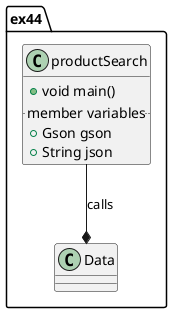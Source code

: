 @startuml
package ex44 {
 class productSearch {
  +void main()
 }

 class productSearch {
  ..member variables..
  +Gson gson
  +String json
 }

 productSearch --* Data : calls
}
@enduml